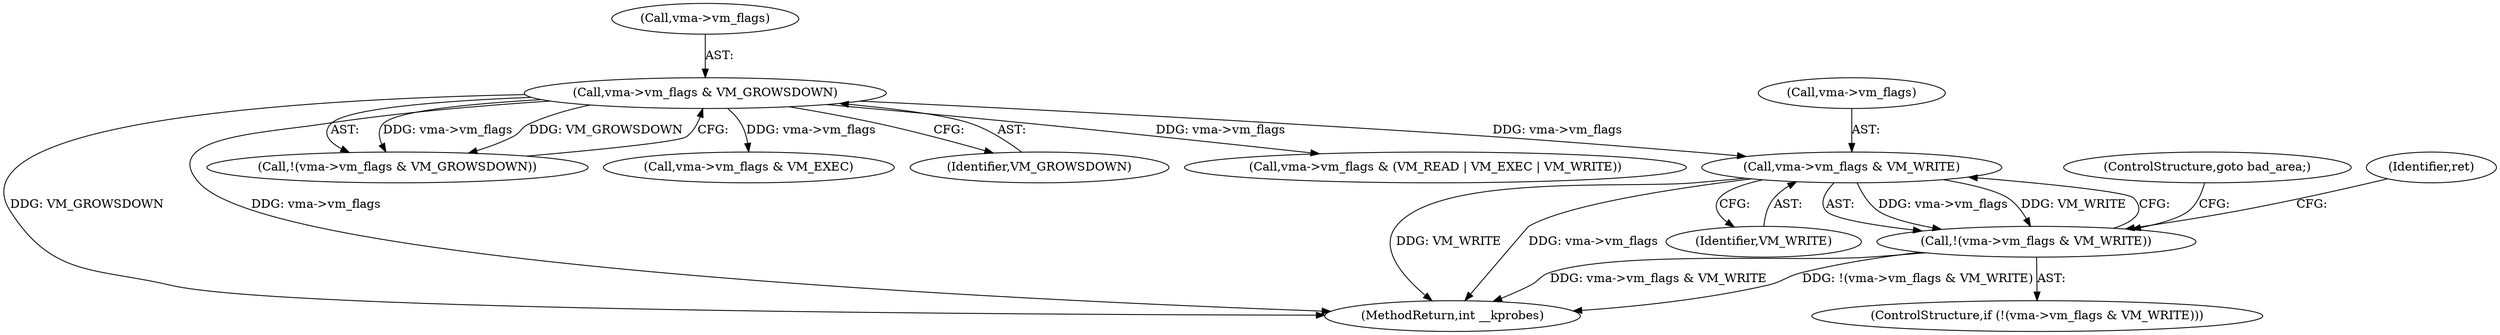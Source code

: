 digraph "0_linux_a8b0ca17b80e92faab46ee7179ba9e99ccb61233_20@pointer" {
"1000372" [label="(Call,vma->vm_flags & VM_WRITE)"];
"1000263" [label="(Call,vma->vm_flags & VM_GROWSDOWN)"];
"1000371" [label="(Call,!(vma->vm_flags & VM_WRITE))"];
"1000554" [label="(MethodReturn,int __kprobes)"];
"1000262" [label="(Call,!(vma->vm_flags & VM_GROWSDOWN))"];
"1000372" [label="(Call,vma->vm_flags & VM_WRITE)"];
"1000373" [label="(Call,vma->vm_flags)"];
"1000349" [label="(Call,vma->vm_flags & VM_EXEC)"];
"1000370" [label="(ControlStructure,if (!(vma->vm_flags & VM_WRITE)))"];
"1000376" [label="(Identifier,VM_WRITE)"];
"1000267" [label="(Identifier,VM_GROWSDOWN)"];
"1000377" [label="(ControlStructure,goto bad_area;)"];
"1000371" [label="(Call,!(vma->vm_flags & VM_WRITE))"];
"1000398" [label="(Identifier,ret)"];
"1000387" [label="(Call,vma->vm_flags & (VM_READ | VM_EXEC | VM_WRITE))"];
"1000264" [label="(Call,vma->vm_flags)"];
"1000263" [label="(Call,vma->vm_flags & VM_GROWSDOWN)"];
"1000372" -> "1000371"  [label="AST: "];
"1000372" -> "1000376"  [label="CFG: "];
"1000373" -> "1000372"  [label="AST: "];
"1000376" -> "1000372"  [label="AST: "];
"1000371" -> "1000372"  [label="CFG: "];
"1000372" -> "1000554"  [label="DDG: VM_WRITE"];
"1000372" -> "1000554"  [label="DDG: vma->vm_flags"];
"1000372" -> "1000371"  [label="DDG: vma->vm_flags"];
"1000372" -> "1000371"  [label="DDG: VM_WRITE"];
"1000263" -> "1000372"  [label="DDG: vma->vm_flags"];
"1000263" -> "1000262"  [label="AST: "];
"1000263" -> "1000267"  [label="CFG: "];
"1000264" -> "1000263"  [label="AST: "];
"1000267" -> "1000263"  [label="AST: "];
"1000262" -> "1000263"  [label="CFG: "];
"1000263" -> "1000554"  [label="DDG: VM_GROWSDOWN"];
"1000263" -> "1000554"  [label="DDG: vma->vm_flags"];
"1000263" -> "1000262"  [label="DDG: vma->vm_flags"];
"1000263" -> "1000262"  [label="DDG: VM_GROWSDOWN"];
"1000263" -> "1000349"  [label="DDG: vma->vm_flags"];
"1000263" -> "1000387"  [label="DDG: vma->vm_flags"];
"1000371" -> "1000370"  [label="AST: "];
"1000377" -> "1000371"  [label="CFG: "];
"1000398" -> "1000371"  [label="CFG: "];
"1000371" -> "1000554"  [label="DDG: vma->vm_flags & VM_WRITE"];
"1000371" -> "1000554"  [label="DDG: !(vma->vm_flags & VM_WRITE)"];
}
